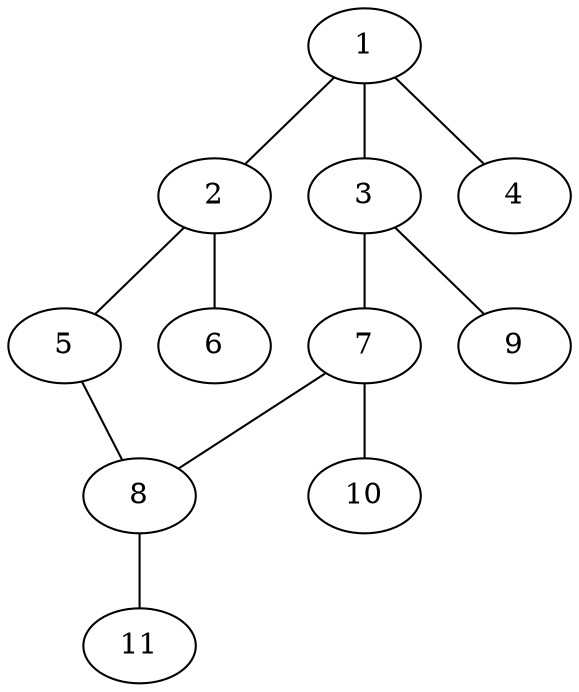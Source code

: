 graph molecule_868 {
	1	 [chem=C];
	2	 [chem=C];
	1 -- 2	 [valence=1];
	3	 [chem=C];
	1 -- 3	 [valence=2];
	4	 [chem=Cl];
	1 -- 4	 [valence=1];
	5	 [chem=N];
	2 -- 5	 [valence=2];
	6	 [chem=Cl];
	2 -- 6	 [valence=1];
	7	 [chem=C];
	3 -- 7	 [valence=1];
	9	 [chem=H];
	3 -- 9	 [valence=1];
	8	 [chem=C];
	5 -- 8	 [valence=1];
	7 -- 8	 [valence=2];
	10	 [chem=H];
	7 -- 10	 [valence=1];
	11	 [chem=H];
	8 -- 11	 [valence=1];
}
